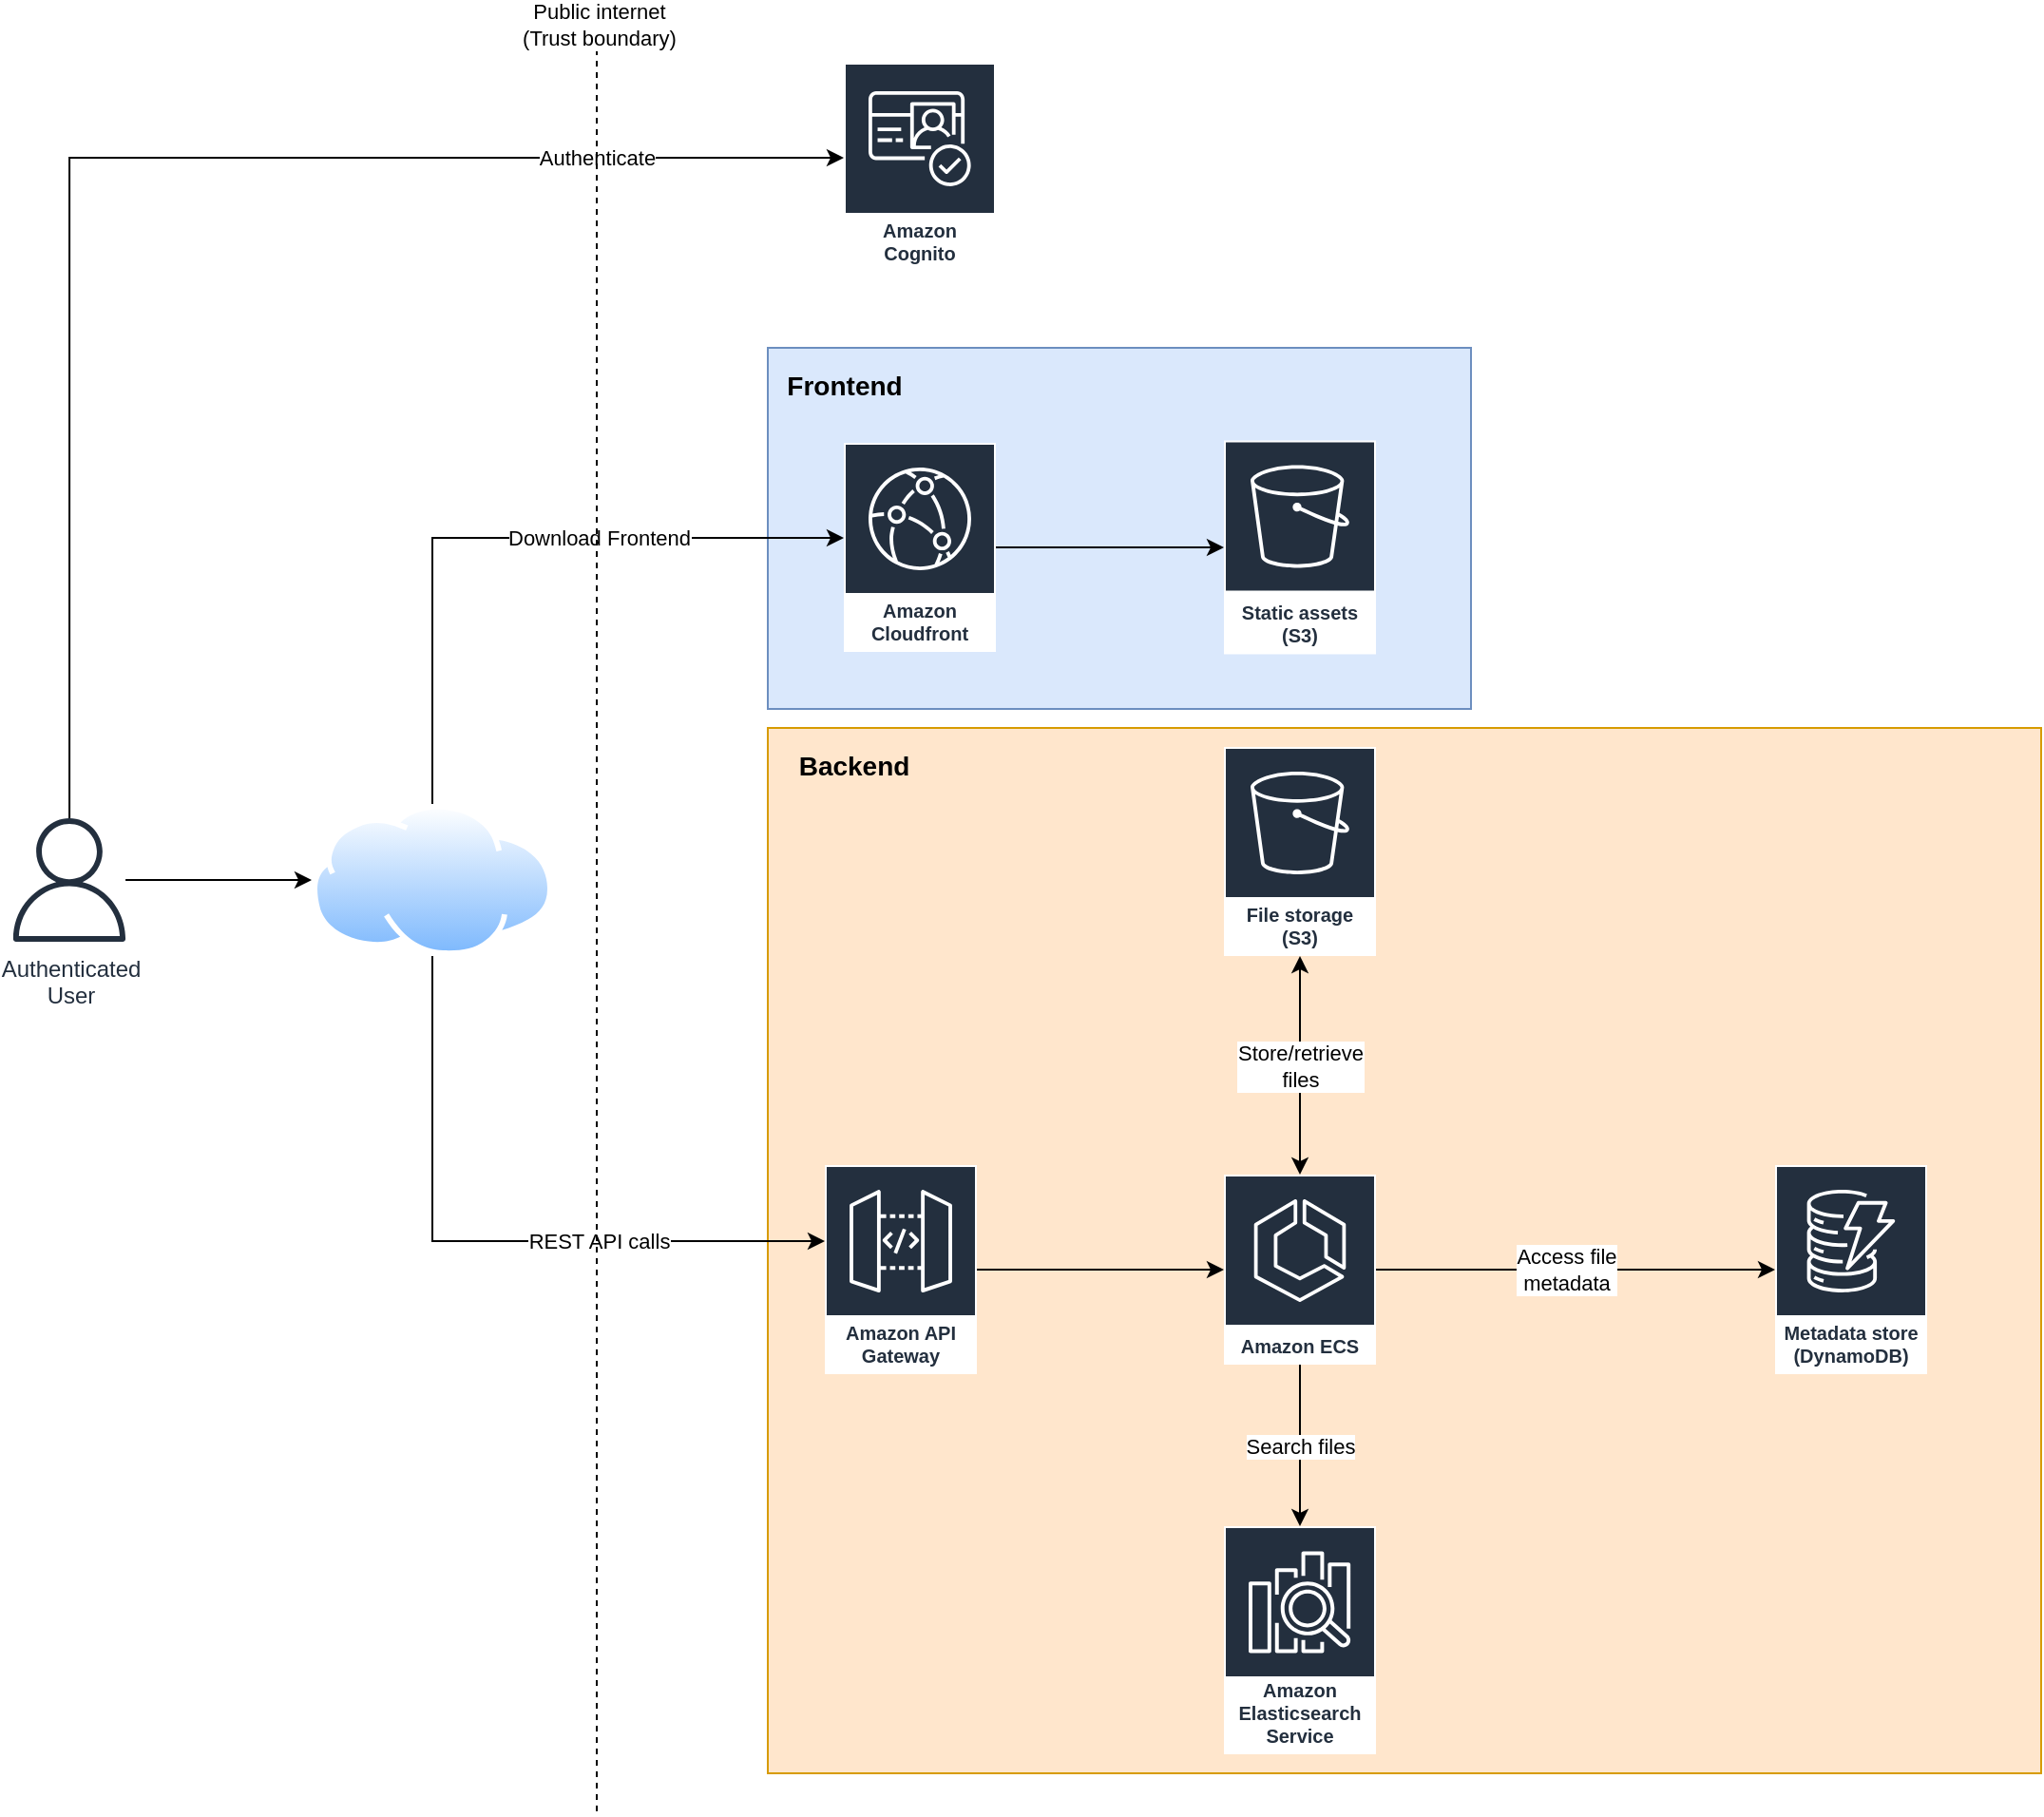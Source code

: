 <mxfile version="14.7.0" type="device" pages="2"><diagram id="p5iWpr34EuTEQ0kOQVzL" name="Architecture"><mxGraphModel dx="2072" dy="1076" grid="1" gridSize="10" guides="1" tooltips="1" connect="1" arrows="1" fold="1" page="1" pageScale="1" pageWidth="850" pageHeight="1100" math="0" shadow="0"><root><mxCell id="0"/><mxCell id="1" parent="0"/><mxCell id="BGaIyEg0kIm51_BhUhQw-35" value="" style="group;fillColor=#d5e8d4;strokeColor=#82b366;" vertex="1" connectable="0" parent="1"><mxGeometry x="280" y="390" width="670" height="550" as="geometry"/></mxCell><mxCell id="BGaIyEg0kIm51_BhUhQw-36" value="" style="whiteSpace=wrap;html=1;fillColor=#ffe6cc;strokeColor=#d79b00;" vertex="1" parent="BGaIyEg0kIm51_BhUhQw-35"><mxGeometry width="670" height="550" as="geometry"/></mxCell><mxCell id="BGaIyEg0kIm51_BhUhQw-37" value="Backend" style="text;html=1;align=center;verticalAlign=middle;resizable=0;points=[];autosize=1;strokeColor=none;fontStyle=1;fontSize=14;" vertex="1" parent="BGaIyEg0kIm51_BhUhQw-35"><mxGeometry x="10" y="10.382" width="70" height="20" as="geometry"/></mxCell><mxCell id="BGaIyEg0kIm51_BhUhQw-34" value="" style="group" vertex="1" connectable="0" parent="1"><mxGeometry x="280" y="190" width="370" height="190" as="geometry"/></mxCell><mxCell id="BGaIyEg0kIm51_BhUhQw-32" value="" style="whiteSpace=wrap;html=1;fillColor=#dae8fc;strokeColor=#6c8ebf;" vertex="1" parent="BGaIyEg0kIm51_BhUhQw-34"><mxGeometry width="370" height="190" as="geometry"/></mxCell><mxCell id="BGaIyEg0kIm51_BhUhQw-33" value="Frontend" style="text;html=1;align=center;verticalAlign=middle;resizable=0;points=[];autosize=1;strokeColor=none;fontStyle=1;fontSize=14;" vertex="1" parent="BGaIyEg0kIm51_BhUhQw-34"><mxGeometry y="10" width="80" height="20" as="geometry"/></mxCell><mxCell id="BGaIyEg0kIm51_BhUhQw-2" value="&lt;div&gt;Metadata store (DynamoDB)&lt;/div&gt;" style="outlineConnect=0;fontColor=#232F3E;gradientColor=none;strokeColor=#ffffff;fillColor=#232F3E;dashed=0;verticalLabelPosition=middle;verticalAlign=bottom;align=center;html=1;whiteSpace=wrap;fontSize=10;fontStyle=1;spacing=3;shape=mxgraph.aws4.productIcon;prIcon=mxgraph.aws4.dynamodb;" vertex="1" parent="1"><mxGeometry x="810" y="620" width="80" height="110" as="geometry"/></mxCell><mxCell id="BGaIyEg0kIm51_BhUhQw-3" value="Static assets (S3)" style="outlineConnect=0;fontColor=#232F3E;gradientColor=none;strokeColor=#ffffff;fillColor=#232F3E;dashed=0;verticalLabelPosition=middle;verticalAlign=bottom;align=center;html=1;whiteSpace=wrap;fontSize=10;fontStyle=1;spacing=3;shape=mxgraph.aws4.productIcon;prIcon=mxgraph.aws4.s3;" vertex="1" parent="1"><mxGeometry x="520" y="238.75" width="80" height="112.5" as="geometry"/></mxCell><mxCell id="BGaIyEg0kIm51_BhUhQw-5" style="edgeStyle=orthogonalEdgeStyle;rounded=0;orthogonalLoop=1;jettySize=auto;html=1;" edge="1" parent="1" source="BGaIyEg0kIm51_BhUhQw-4" target="BGaIyEg0kIm51_BhUhQw-3"><mxGeometry relative="1" as="geometry"/></mxCell><mxCell id="BGaIyEg0kIm51_BhUhQw-4" value="Amazon Cloudfront" style="outlineConnect=0;fontColor=#232F3E;gradientColor=none;strokeColor=#ffffff;fillColor=#232F3E;dashed=0;verticalLabelPosition=middle;verticalAlign=bottom;align=center;html=1;whiteSpace=wrap;fontSize=10;fontStyle=1;spacing=3;shape=mxgraph.aws4.productIcon;prIcon=mxgraph.aws4.cloudfront;" vertex="1" parent="1"><mxGeometry x="320" y="240" width="80" height="110" as="geometry"/></mxCell><mxCell id="BGaIyEg0kIm51_BhUhQw-7" style="edgeStyle=orthogonalEdgeStyle;rounded=0;orthogonalLoop=1;jettySize=auto;html=1;" edge="1" parent="1" source="BGaIyEg0kIm51_BhUhQw-6" target="BGaIyEg0kIm51_BhUhQw-2"><mxGeometry relative="1" as="geometry"/></mxCell><mxCell id="BGaIyEg0kIm51_BhUhQw-22" value="Access file&lt;br&gt;metadata" style="edgeLabel;html=1;align=center;verticalAlign=middle;resizable=0;points=[];" vertex="1" connectable="0" parent="BGaIyEg0kIm51_BhUhQw-7"><mxGeometry x="0.162" y="4" relative="1" as="geometry"><mxPoint x="-22" y="4" as="offset"/></mxGeometry></mxCell><mxCell id="BGaIyEg0kIm51_BhUhQw-15" value="Search files" style="edgeStyle=orthogonalEdgeStyle;rounded=0;orthogonalLoop=1;jettySize=auto;html=1;startArrow=none;startFill=0;" edge="1" parent="1" source="BGaIyEg0kIm51_BhUhQw-6" target="BGaIyEg0kIm51_BhUhQw-14"><mxGeometry relative="1" as="geometry"/></mxCell><mxCell id="BGaIyEg0kIm51_BhUhQw-27" value="Store/retrieve&lt;br&gt;files" style="edgeStyle=orthogonalEdgeStyle;rounded=0;orthogonalLoop=1;jettySize=auto;html=1;startArrow=classic;startFill=1;" edge="1" parent="1" source="BGaIyEg0kIm51_BhUhQw-6" target="BGaIyEg0kIm51_BhUhQw-25"><mxGeometry relative="1" as="geometry"/></mxCell><mxCell id="BGaIyEg0kIm51_BhUhQw-6" value="Amazon ECS" style="outlineConnect=0;fontColor=#232F3E;gradientColor=none;strokeColor=#ffffff;fillColor=#232F3E;dashed=0;verticalLabelPosition=middle;verticalAlign=bottom;align=center;html=1;whiteSpace=wrap;fontSize=10;fontStyle=1;spacing=3;shape=mxgraph.aws4.productIcon;prIcon=mxgraph.aws4.ecs;" vertex="1" parent="1"><mxGeometry x="520" y="625" width="80" height="100" as="geometry"/></mxCell><mxCell id="BGaIyEg0kIm51_BhUhQw-12" style="edgeStyle=orthogonalEdgeStyle;rounded=0;orthogonalLoop=1;jettySize=auto;html=1;startArrow=none;startFill=0;" edge="1" parent="1" source="BGaIyEg0kIm51_BhUhQw-9" target="BGaIyEg0kIm51_BhUhQw-4"><mxGeometry relative="1" as="geometry"><Array as="points"><mxPoint x="104" y="290"/></Array></mxGeometry></mxCell><mxCell id="BGaIyEg0kIm51_BhUhQw-17" value="Download Frontend" style="edgeLabel;html=1;align=center;verticalAlign=middle;resizable=0;points=[];" vertex="1" connectable="0" parent="BGaIyEg0kIm51_BhUhQw-12"><mxGeometry x="0.023" y="-1" relative="1" as="geometry"><mxPoint x="45" y="-1" as="offset"/></mxGeometry></mxCell><mxCell id="BGaIyEg0kIm51_BhUhQw-19" style="edgeStyle=orthogonalEdgeStyle;rounded=0;orthogonalLoop=1;jettySize=auto;html=1;startArrow=none;startFill=0;" edge="1" parent="1" source="BGaIyEg0kIm51_BhUhQw-9" target="BGaIyEg0kIm51_BhUhQw-18"><mxGeometry relative="1" as="geometry"><Array as="points"><mxPoint x="104" y="660"/></Array></mxGeometry></mxCell><mxCell id="BGaIyEg0kIm51_BhUhQw-20" value="REST API calls" style="edgeLabel;html=1;align=center;verticalAlign=middle;resizable=0;points=[];" vertex="1" connectable="0" parent="BGaIyEg0kIm51_BhUhQw-19"><mxGeometry x="-0.222" y="2" relative="1" as="geometry"><mxPoint x="85" y="11" as="offset"/></mxGeometry></mxCell><mxCell id="BGaIyEg0kIm51_BhUhQw-9" value="" style="aspect=fixed;perimeter=ellipsePerimeter;html=1;align=center;shadow=0;dashed=0;spacingTop=3;image;image=img/lib/active_directory/internet_cloud.svg;" vertex="1" parent="1"><mxGeometry x="40" y="430" width="126.98" height="80" as="geometry"/></mxCell><mxCell id="BGaIyEg0kIm51_BhUhQw-11" style="edgeStyle=orthogonalEdgeStyle;rounded=0;orthogonalLoop=1;jettySize=auto;html=1;startArrow=none;startFill=0;" edge="1" parent="1" source="BGaIyEg0kIm51_BhUhQw-10" target="BGaIyEg0kIm51_BhUhQw-9"><mxGeometry relative="1" as="geometry"/></mxCell><mxCell id="BGaIyEg0kIm51_BhUhQw-29" style="edgeStyle=orthogonalEdgeStyle;rounded=0;orthogonalLoop=1;jettySize=auto;html=1;startArrow=none;startFill=0;" edge="1" parent="1" source="BGaIyEg0kIm51_BhUhQw-10" target="BGaIyEg0kIm51_BhUhQw-28"><mxGeometry relative="1" as="geometry"><Array as="points"><mxPoint x="-87" y="90"/></Array></mxGeometry></mxCell><mxCell id="BGaIyEg0kIm51_BhUhQw-30" value="Authenticate" style="edgeLabel;html=1;align=center;verticalAlign=middle;resizable=0;points=[];" vertex="1" connectable="0" parent="BGaIyEg0kIm51_BhUhQw-29"><mxGeometry x="0.028" y="-2" relative="1" as="geometry"><mxPoint x="237" y="-2" as="offset"/></mxGeometry></mxCell><mxCell id="BGaIyEg0kIm51_BhUhQw-10" value="Authenticated&lt;br&gt;User" style="outlineConnect=0;fontColor=#232F3E;gradientColor=none;fillColor=#232F3E;strokeColor=none;dashed=0;verticalLabelPosition=bottom;verticalAlign=top;align=center;html=1;fontSize=12;fontStyle=0;aspect=fixed;pointerEvents=1;shape=mxgraph.aws4.user;" vertex="1" parent="1"><mxGeometry x="-120" y="437.5" width="65" height="65" as="geometry"/></mxCell><mxCell id="BGaIyEg0kIm51_BhUhQw-14" value="Amazon Elasticsearch Service" style="outlineConnect=0;fontColor=#232F3E;gradientColor=none;strokeColor=#ffffff;fillColor=#232F3E;dashed=0;verticalLabelPosition=middle;verticalAlign=bottom;align=center;html=1;whiteSpace=wrap;fontSize=10;fontStyle=1;spacing=3;shape=mxgraph.aws4.productIcon;prIcon=mxgraph.aws4.elasticsearch_service;" vertex="1" parent="1"><mxGeometry x="520" y="810" width="80" height="120" as="geometry"/></mxCell><mxCell id="BGaIyEg0kIm51_BhUhQw-21" style="edgeStyle=orthogonalEdgeStyle;rounded=0;orthogonalLoop=1;jettySize=auto;html=1;startArrow=none;startFill=0;" edge="1" parent="1" source="BGaIyEg0kIm51_BhUhQw-18" target="BGaIyEg0kIm51_BhUhQw-6"><mxGeometry relative="1" as="geometry"/></mxCell><mxCell id="BGaIyEg0kIm51_BhUhQw-18" value="Amazon API Gateway" style="outlineConnect=0;fontColor=#232F3E;gradientColor=none;strokeColor=#ffffff;fillColor=#232F3E;dashed=0;verticalLabelPosition=middle;verticalAlign=bottom;align=center;html=1;whiteSpace=wrap;fontSize=10;fontStyle=1;spacing=3;shape=mxgraph.aws4.productIcon;prIcon=mxgraph.aws4.api_gateway;" vertex="1" parent="1"><mxGeometry x="310" y="620" width="80" height="110" as="geometry"/></mxCell><mxCell id="BGaIyEg0kIm51_BhUhQw-23" value="" style="endArrow=none;dashed=1;html=1;" edge="1" parent="1"><mxGeometry width="50" height="50" relative="1" as="geometry"><mxPoint x="190" y="960" as="sourcePoint"/><mxPoint x="190" y="10" as="targetPoint"/></mxGeometry></mxCell><mxCell id="BGaIyEg0kIm51_BhUhQw-24" value="Public internet&lt;br&gt;(Trust boundary)" style="edgeLabel;html=1;align=center;verticalAlign=middle;resizable=0;points=[];" vertex="1" connectable="0" parent="BGaIyEg0kIm51_BhUhQw-23"><mxGeometry x="0.663" y="-1" relative="1" as="geometry"><mxPoint y="-150" as="offset"/></mxGeometry></mxCell><mxCell id="BGaIyEg0kIm51_BhUhQw-25" value="File storage (S3)" style="outlineConnect=0;fontColor=#232F3E;gradientColor=none;strokeColor=#ffffff;fillColor=#232F3E;dashed=0;verticalLabelPosition=middle;verticalAlign=bottom;align=center;html=1;whiteSpace=wrap;fontSize=10;fontStyle=1;spacing=3;shape=mxgraph.aws4.productIcon;prIcon=mxgraph.aws4.s3;" vertex="1" parent="1"><mxGeometry x="520" y="400" width="80" height="110" as="geometry"/></mxCell><mxCell id="BGaIyEg0kIm51_BhUhQw-28" value="Amazon Cognito" style="outlineConnect=0;fontColor=#232F3E;gradientColor=none;strokeColor=#ffffff;fillColor=#232F3E;dashed=0;verticalLabelPosition=middle;verticalAlign=bottom;align=center;html=1;whiteSpace=wrap;fontSize=10;fontStyle=1;spacing=3;shape=mxgraph.aws4.productIcon;prIcon=mxgraph.aws4.cognito;" vertex="1" parent="1"><mxGeometry x="320" y="40" width="80" height="110" as="geometry"/></mxCell></root></mxGraphModel></diagram><diagram id="lnCHiXHIOcWEstqGLdAw" name="File Upload"><mxGraphModel dx="2072" dy="1076" grid="1" gridSize="10" guides="1" tooltips="1" connect="1" arrows="1" fold="1" page="1" pageScale="1" pageWidth="850" pageHeight="1100" math="0" shadow="0"><root><mxCell id="zV7FfPN2rlV7Fznwymmz-0"/><mxCell id="zV7FfPN2rlV7Fznwymmz-1" parent="zV7FfPN2rlV7Fznwymmz-0"/><mxCell id="zV7FfPN2rlV7Fznwymmz-2" value="File Upload" style="text;html=1;align=center;verticalAlign=middle;resizable=0;points=[];autosize=1;strokeColor=none;fontSize=18;" vertex="1" parent="zV7FfPN2rlV7Fznwymmz-1"><mxGeometry x="10" y="15" width="110" height="30" as="geometry"/></mxCell><mxCell id="kQDZNXsqB0hcZ2mHZpEk-0" value="" style="group;fillColor=#d5e8d4;strokeColor=#82b366;" vertex="1" connectable="0" parent="zV7FfPN2rlV7Fznwymmz-1"><mxGeometry x="180" y="80" width="720" height="480" as="geometry"/></mxCell><mxCell id="kQDZNXsqB0hcZ2mHZpEk-1" value="" style="whiteSpace=wrap;html=1;fillColor=#ffe6cc;strokeColor=#d79b00;" vertex="1" parent="kQDZNXsqB0hcZ2mHZpEk-0"><mxGeometry width="720" height="480" as="geometry"/></mxCell><mxCell id="kQDZNXsqB0hcZ2mHZpEk-2" value="Backend" style="text;html=1;align=center;verticalAlign=middle;resizable=0;points=[];autosize=1;strokeColor=none;fontStyle=1;fontSize=14;" vertex="1" parent="kQDZNXsqB0hcZ2mHZpEk-0"><mxGeometry x="10.746" y="9.061" width="70" height="20" as="geometry"/></mxCell><mxCell id="kQDZNXsqB0hcZ2mHZpEk-26" value="Amazon API Gateway" style="outlineConnect=0;fontColor=#232F3E;gradientColor=none;strokeColor=#ffffff;fillColor=#232F3E;dashed=0;verticalLabelPosition=middle;verticalAlign=bottom;align=center;html=1;whiteSpace=wrap;fontSize=10;fontStyle=1;spacing=3;shape=mxgraph.aws4.productIcon;prIcon=mxgraph.aws4.api_gateway;" vertex="1" parent="kQDZNXsqB0hcZ2mHZpEk-0"><mxGeometry x="30" y="238.5" width="80" height="113" as="geometry"/></mxCell><mxCell id="kQDZNXsqB0hcZ2mHZpEk-6" value="&lt;div&gt;Metadata store (DynamoDB)&lt;/div&gt;" style="outlineConnect=0;fontColor=#232F3E;gradientColor=none;strokeColor=#ffffff;fillColor=#232F3E;dashed=0;verticalLabelPosition=middle;verticalAlign=bottom;align=center;html=1;whiteSpace=wrap;fontSize=10;fontStyle=1;spacing=3;shape=mxgraph.aws4.productIcon;prIcon=mxgraph.aws4.dynamodb;" vertex="1" parent="zV7FfPN2rlV7Fznwymmz-1"><mxGeometry x="760" y="320" width="80" height="110" as="geometry"/></mxCell><mxCell id="kQDZNXsqB0hcZ2mHZpEk-10" style="edgeStyle=orthogonalEdgeStyle;rounded=0;orthogonalLoop=1;jettySize=auto;html=1;" edge="1" parent="zV7FfPN2rlV7Fznwymmz-1" source="kQDZNXsqB0hcZ2mHZpEk-14" target="kQDZNXsqB0hcZ2mHZpEk-6"><mxGeometry relative="1" as="geometry"><Array as="points"><mxPoint x="590" y="350"/><mxPoint x="590" y="350"/></Array></mxGeometry></mxCell><mxCell id="kQDZNXsqB0hcZ2mHZpEk-11" value="&lt;div style=&quot;font-size: 12px;&quot;&gt;4. create metadata&lt;/div&gt;for new file" style="edgeLabel;html=1;align=center;verticalAlign=middle;resizable=0;points=[];fontSize=12;" vertex="1" connectable="0" parent="kQDZNXsqB0hcZ2mHZpEk-10"><mxGeometry x="0.162" y="4" relative="1" as="geometry"><mxPoint x="-22" y="4" as="offset"/></mxGeometry></mxCell><mxCell id="kQDZNXsqB0hcZ2mHZpEk-17" style="edgeStyle=orthogonalEdgeStyle;rounded=0;orthogonalLoop=1;jettySize=auto;html=1;startArrow=none;startFill=0;" edge="1" parent="zV7FfPN2rlV7Fznwymmz-1" source="kQDZNXsqB0hcZ2mHZpEk-23" target="kQDZNXsqB0hcZ2mHZpEk-26"><mxGeometry relative="1" as="geometry"><Array as="points"/><mxPoint x="36.98" y="375" as="sourcePoint"/></mxGeometry></mxCell><mxCell id="kQDZNXsqB0hcZ2mHZpEk-18" value="1. Request file upload" style="edgeLabel;html=1;align=center;verticalAlign=middle;resizable=0;points=[];fontSize=12;" vertex="1" connectable="0" parent="kQDZNXsqB0hcZ2mHZpEk-17"><mxGeometry x="-0.222" y="2" relative="1" as="geometry"><mxPoint x="16" y="2" as="offset"/></mxGeometry></mxCell><mxCell id="kQDZNXsqB0hcZ2mHZpEk-39" style="edgeStyle=orthogonalEdgeStyle;rounded=0;orthogonalLoop=1;jettySize=auto;html=1;fontSize=12;startArrow=none;startFill=0;" edge="1" parent="zV7FfPN2rlV7Fznwymmz-1" source="kQDZNXsqB0hcZ2mHZpEk-23" target="kQDZNXsqB0hcZ2mHZpEk-27"><mxGeometry relative="1" as="geometry"><Array as="points"><mxPoint x="-157" y="150"/></Array></mxGeometry></mxCell><mxCell id="kQDZNXsqB0hcZ2mHZpEk-40" value="7. Upload file using signed URL" style="edgeLabel;html=1;align=center;verticalAlign=middle;resizable=0;points=[];fontSize=12;" vertex="1" connectable="0" parent="kQDZNXsqB0hcZ2mHZpEk-39"><mxGeometry x="0.073" y="2" relative="1" as="geometry"><mxPoint x="60" y="2" as="offset"/></mxGeometry></mxCell><mxCell id="kQDZNXsqB0hcZ2mHZpEk-23" value="Authenticated&lt;br&gt;User" style="outlineConnect=0;fontColor=#232F3E;gradientColor=none;fillColor=#232F3E;strokeColor=none;dashed=0;verticalLabelPosition=bottom;verticalAlign=top;align=center;html=1;fontSize=12;fontStyle=0;aspect=fixed;pointerEvents=1;shape=mxgraph.aws4.user;" vertex="1" parent="zV7FfPN2rlV7Fznwymmz-1"><mxGeometry x="-190" y="342.5" width="65" height="65" as="geometry"/></mxCell><mxCell id="kQDZNXsqB0hcZ2mHZpEk-25" value="2. Call /upload endpoint" style="edgeStyle=orthogonalEdgeStyle;rounded=0;orthogonalLoop=1;jettySize=auto;html=1;startArrow=none;startFill=0;fontSize=12;" edge="1" parent="zV7FfPN2rlV7Fznwymmz-1" source="kQDZNXsqB0hcZ2mHZpEk-26" target="kQDZNXsqB0hcZ2mHZpEk-14"><mxGeometry relative="1" as="geometry"/></mxCell><mxCell id="kQDZNXsqB0hcZ2mHZpEk-31" style="edgeStyle=orthogonalEdgeStyle;rounded=0;orthogonalLoop=1;jettySize=auto;html=1;fontSize=12;startArrow=none;startFill=0;" edge="1" parent="zV7FfPN2rlV7Fznwymmz-1" source="kQDZNXsqB0hcZ2mHZpEk-27" target="kQDZNXsqB0hcZ2mHZpEk-14"><mxGeometry relative="1" as="geometry"><Array as="points"><mxPoint x="470" y="260"/><mxPoint x="470" y="260"/></Array></mxGeometry></mxCell><mxCell id="kQDZNXsqB0hcZ2mHZpEk-32" value="3. Get signed URL" style="edgeLabel;html=1;align=center;verticalAlign=middle;resizable=0;points=[];fontSize=12;" vertex="1" connectable="0" parent="kQDZNXsqB0hcZ2mHZpEk-31"><mxGeometry x="0.27" y="-2" relative="1" as="geometry"><mxPoint x="-18" y="-23" as="offset"/></mxGeometry></mxCell><mxCell id="H-Llafg5vpAVteBJK64N-2" style="edgeStyle=orthogonalEdgeStyle;rounded=0;orthogonalLoop=1;jettySize=auto;html=1;fontSize=12;startArrow=none;startFill=0;" edge="1" parent="zV7FfPN2rlV7Fznwymmz-1" source="kQDZNXsqB0hcZ2mHZpEk-27" target="kQDZNXsqB0hcZ2mHZpEk-14"><mxGeometry relative="1" as="geometry"><Array as="points"><mxPoint x="540" y="300"/><mxPoint x="540" y="300"/></Array></mxGeometry></mxCell><mxCell id="H-Llafg5vpAVteBJK64N-3" value="8. Notify service&lt;br&gt;when upload complete" style="edgeLabel;html=1;align=center;verticalAlign=middle;resizable=0;points=[];fontSize=12;" vertex="1" connectable="0" parent="H-Llafg5vpAVteBJK64N-2"><mxGeometry x="-0.252" y="-3" relative="1" as="geometry"><mxPoint x="53" y="7" as="offset"/></mxGeometry></mxCell><mxCell id="kQDZNXsqB0hcZ2mHZpEk-27" value="File storage (S3)" style="outlineConnect=0;fontColor=#232F3E;gradientColor=none;strokeColor=#ffffff;fillColor=#232F3E;dashed=0;verticalLabelPosition=middle;verticalAlign=bottom;align=center;html=1;whiteSpace=wrap;fontSize=10;fontStyle=1;spacing=3;shape=mxgraph.aws4.productIcon;prIcon=mxgraph.aws4.s3;" vertex="1" parent="zV7FfPN2rlV7Fznwymmz-1"><mxGeometry x="470" y="100" width="80" height="110" as="geometry"/></mxCell><mxCell id="kQDZNXsqB0hcZ2mHZpEk-33" style="edgeStyle=orthogonalEdgeStyle;rounded=0;orthogonalLoop=1;jettySize=auto;html=1;fontSize=12;startArrow=none;startFill=0;" edge="1" parent="zV7FfPN2rlV7Fznwymmz-1" source="kQDZNXsqB0hcZ2mHZpEk-14" target="kQDZNXsqB0hcZ2mHZpEk-26"><mxGeometry relative="1" as="geometry"><Array as="points"><mxPoint x="380" y="400"/><mxPoint x="380" y="400"/></Array></mxGeometry></mxCell><mxCell id="kQDZNXsqB0hcZ2mHZpEk-34" value="5. Return signed URL" style="edgeLabel;html=1;align=center;verticalAlign=middle;resizable=0;points=[];fontSize=12;" vertex="1" connectable="0" parent="kQDZNXsqB0hcZ2mHZpEk-33"><mxGeometry x="0.378" y="-2" relative="1" as="geometry"><mxPoint x="34" as="offset"/></mxGeometry></mxCell><mxCell id="H-Llafg5vpAVteBJK64N-4" style="edgeStyle=orthogonalEdgeStyle;rounded=0;orthogonalLoop=1;jettySize=auto;html=1;fontSize=12;startArrow=none;startFill=0;" edge="1" parent="zV7FfPN2rlV7Fznwymmz-1" source="kQDZNXsqB0hcZ2mHZpEk-14" target="kQDZNXsqB0hcZ2mHZpEk-6"><mxGeometry relative="1" as="geometry"><Array as="points"><mxPoint x="660" y="400"/><mxPoint x="660" y="400"/></Array></mxGeometry></mxCell><mxCell id="H-Llafg5vpAVteBJK64N-5" value="9. Change upload&lt;br&gt;status" style="edgeLabel;html=1;align=center;verticalAlign=middle;resizable=0;points=[];fontSize=12;" vertex="1" connectable="0" parent="H-Llafg5vpAVteBJK64N-4"><mxGeometry x="-0.152" y="2" relative="1" as="geometry"><mxPoint x="11" as="offset"/></mxGeometry></mxCell><mxCell id="kQDZNXsqB0hcZ2mHZpEk-14" value="Amazon ECS" style="outlineConnect=0;fontColor=#232F3E;gradientColor=none;strokeColor=#ffffff;fillColor=#232F3E;dashed=0;verticalLabelPosition=middle;verticalAlign=bottom;align=center;html=1;whiteSpace=wrap;fontSize=10;fontStyle=1;spacing=3;shape=mxgraph.aws4.productIcon;prIcon=mxgraph.aws4.ecs;" vertex="1" parent="zV7FfPN2rlV7Fznwymmz-1"><mxGeometry x="470" y="325" width="80" height="100" as="geometry"/></mxCell><mxCell id="kQDZNXsqB0hcZ2mHZpEk-35" style="edgeStyle=orthogonalEdgeStyle;rounded=0;orthogonalLoop=1;jettySize=auto;html=1;fontSize=12;startArrow=none;startFill=0;" edge="1" parent="zV7FfPN2rlV7Fznwymmz-1" source="kQDZNXsqB0hcZ2mHZpEk-26" target="kQDZNXsqB0hcZ2mHZpEk-23"><mxGeometry relative="1" as="geometry"><mxPoint x="23.052" y="400" as="targetPoint"/><Array as="points"><mxPoint x="90" y="400"/><mxPoint x="90" y="400"/></Array></mxGeometry></mxCell><mxCell id="kQDZNXsqB0hcZ2mHZpEk-38" value="6. Return signed URL" style="edgeLabel;html=1;align=center;verticalAlign=middle;resizable=0;points=[];fontSize=12;" vertex="1" connectable="0" parent="kQDZNXsqB0hcZ2mHZpEk-35"><mxGeometry x="0.075" y="3" relative="1" as="geometry"><mxPoint x="-10" as="offset"/></mxGeometry></mxCell><mxCell id="H-Llafg5vpAVteBJK64N-0" value="" style="endArrow=none;dashed=1;html=1;" edge="1" parent="zV7FfPN2rlV7Fznwymmz-1"><mxGeometry width="50" height="50" relative="1" as="geometry"><mxPoint x="-50" y="960" as="sourcePoint"/><mxPoint x="-50" y="10" as="targetPoint"/></mxGeometry></mxCell><mxCell id="H-Llafg5vpAVteBJK64N-1" value="Public internet&lt;br&gt;(Trust boundary)" style="edgeLabel;html=1;align=center;verticalAlign=middle;resizable=0;points=[];" vertex="1" connectable="0" parent="H-Llafg5vpAVteBJK64N-0"><mxGeometry x="0.663" y="-1" relative="1" as="geometry"><mxPoint y="-150" as="offset"/></mxGeometry></mxCell></root></mxGraphModel></diagram></mxfile>